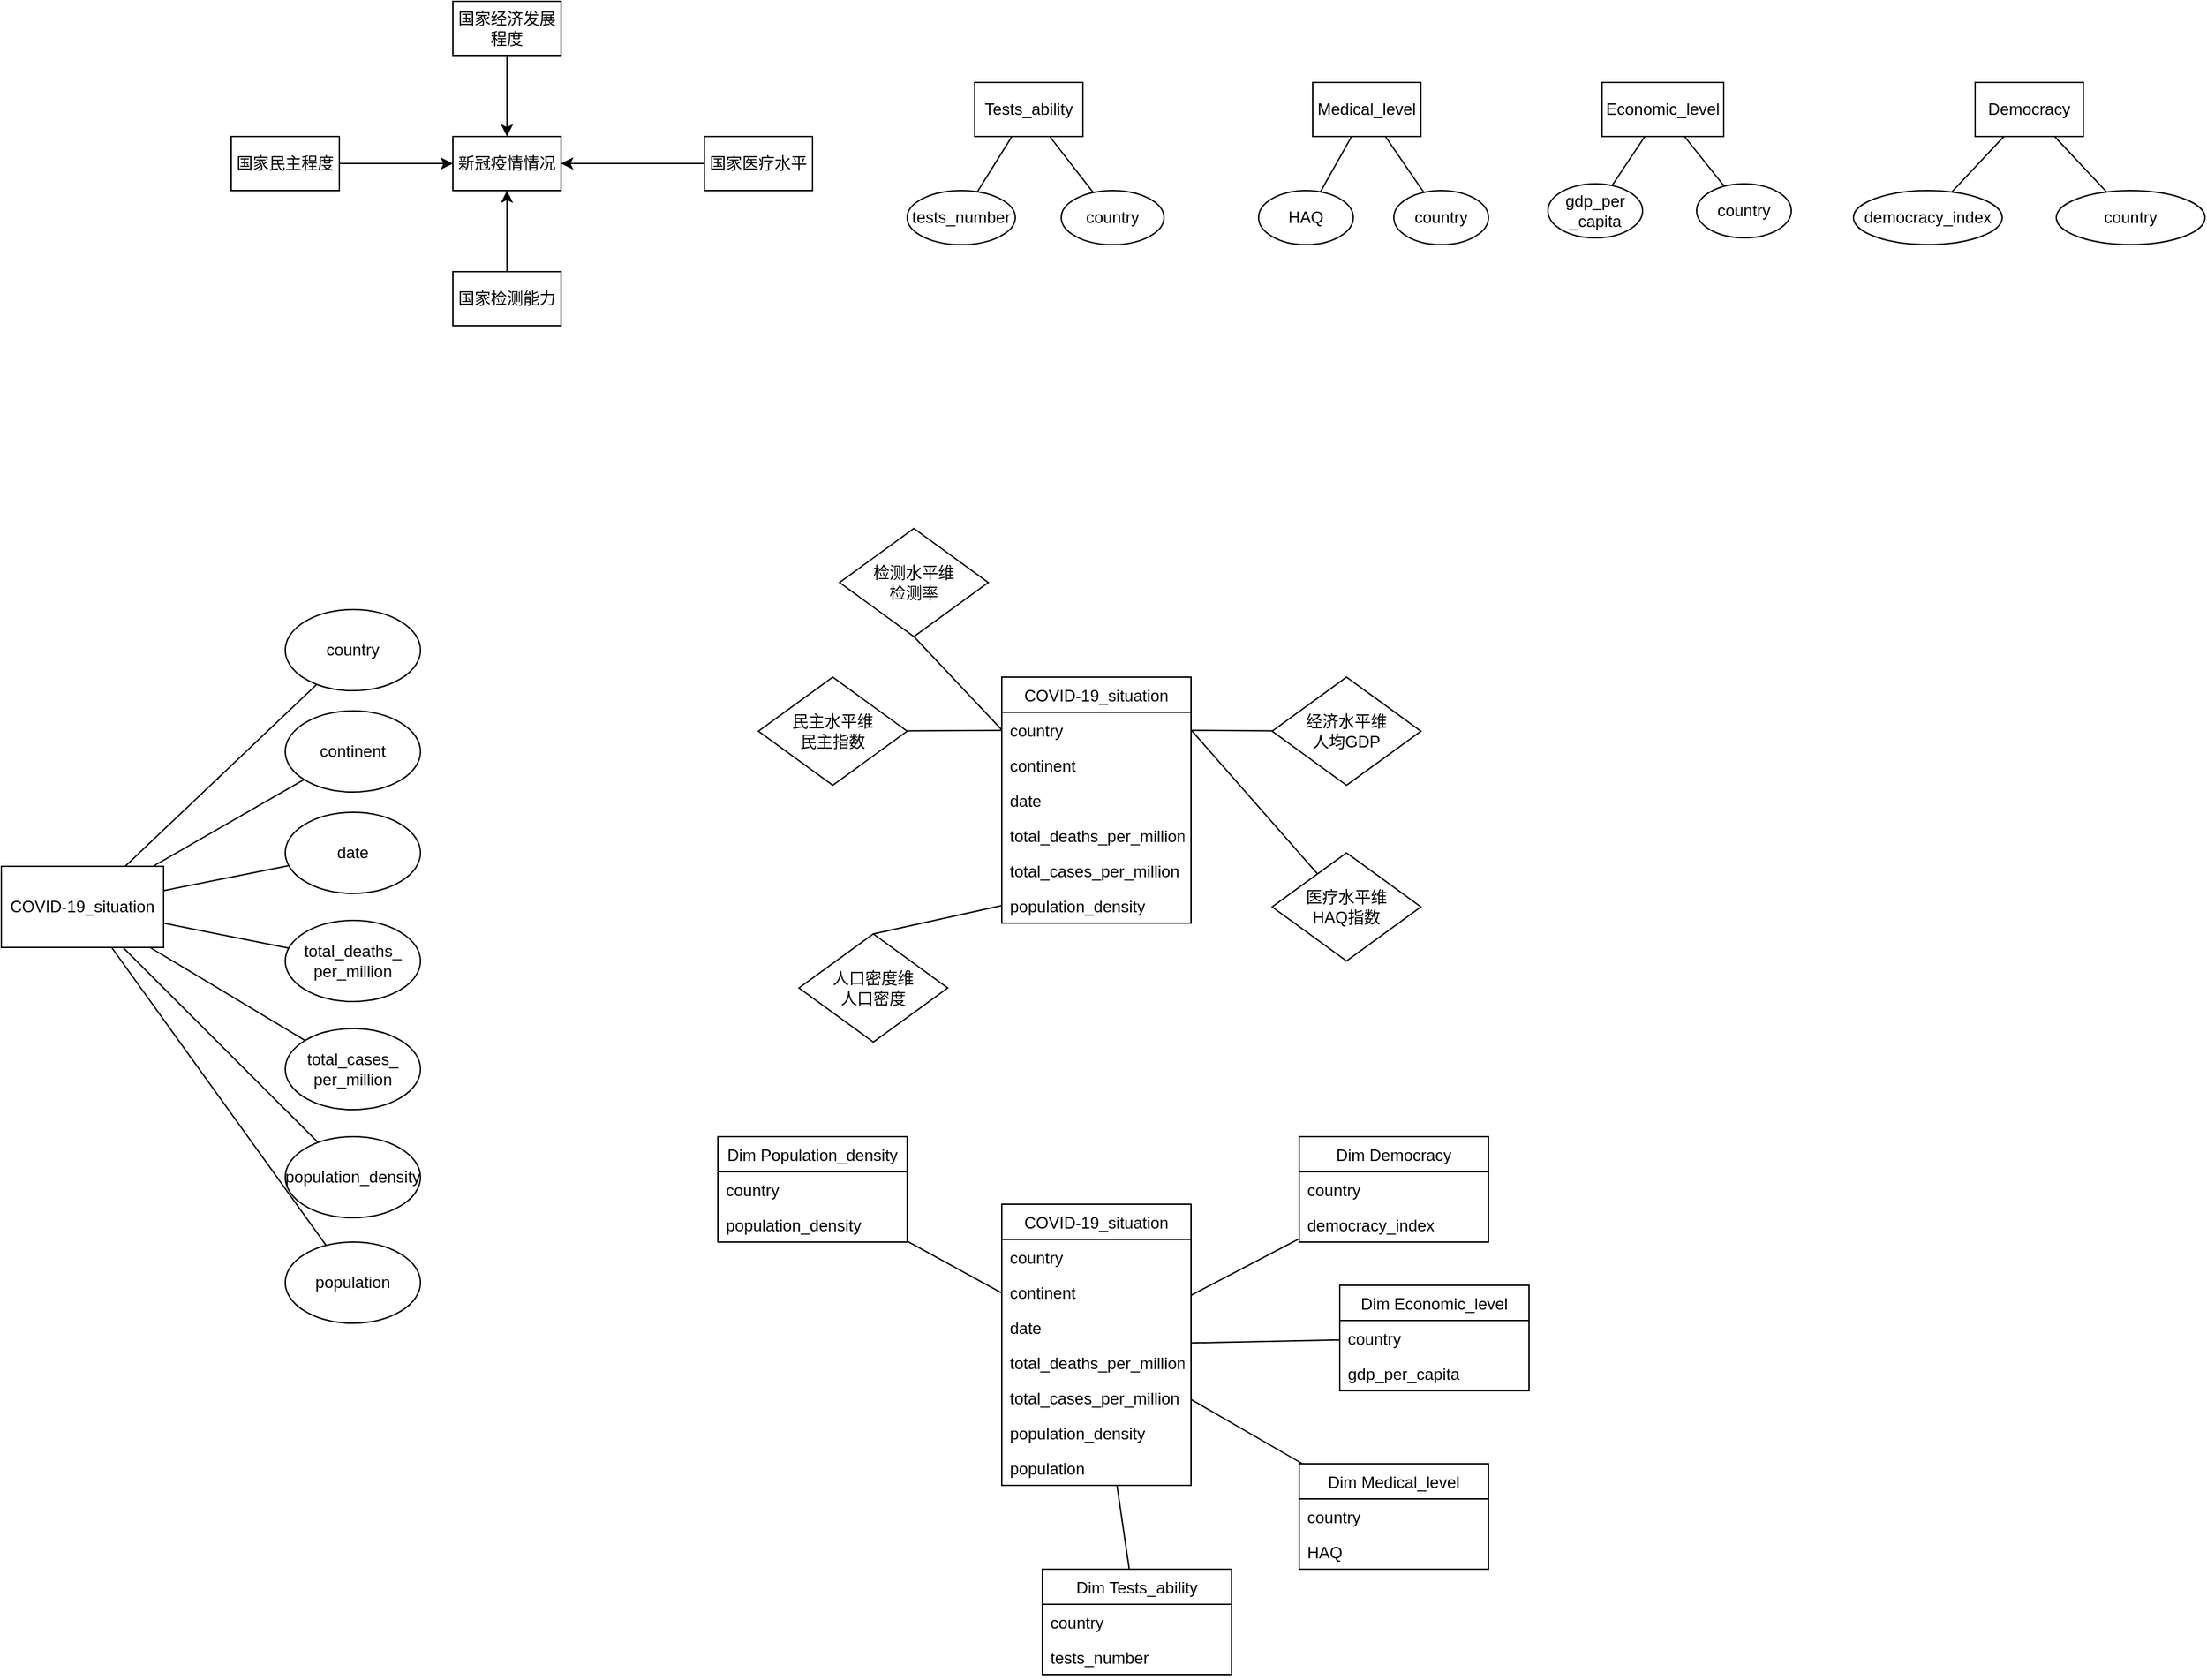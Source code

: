 <mxfile version="13.10.4" type="github">
  <diagram id="Pme9fIOPrRiLOFCRXLsO" name="Page-1">
    <mxGraphModel dx="1038" dy="587" grid="1" gridSize="10" guides="1" tooltips="1" connect="1" arrows="1" fold="1" page="1" pageScale="1" pageWidth="827" pageHeight="1169" math="0" shadow="0">
      <root>
        <mxCell id="0" />
        <mxCell id="1" parent="0" />
        <mxCell id="bKF1onNrk28GbELkqHRm-1" value="新冠疫情情况" style="rounded=0;whiteSpace=wrap;html=1;" parent="1" vertex="1">
          <mxGeometry x="374" y="130" width="80" height="40" as="geometry" />
        </mxCell>
        <mxCell id="bKF1onNrk28GbELkqHRm-8" style="edgeStyle=orthogonalEdgeStyle;rounded=0;orthogonalLoop=1;jettySize=auto;html=1;" parent="1" source="bKF1onNrk28GbELkqHRm-3" target="bKF1onNrk28GbELkqHRm-1" edge="1">
          <mxGeometry relative="1" as="geometry" />
        </mxCell>
        <mxCell id="bKF1onNrk28GbELkqHRm-3" value="国家民主程度" style="rounded=0;whiteSpace=wrap;html=1;" parent="1" vertex="1">
          <mxGeometry x="210" y="130" width="80" height="40" as="geometry" />
        </mxCell>
        <mxCell id="bKF1onNrk28GbELkqHRm-11" style="edgeStyle=orthogonalEdgeStyle;rounded=0;orthogonalLoop=1;jettySize=auto;html=1;" parent="1" source="bKF1onNrk28GbELkqHRm-4" target="bKF1onNrk28GbELkqHRm-1" edge="1">
          <mxGeometry relative="1" as="geometry" />
        </mxCell>
        <mxCell id="bKF1onNrk28GbELkqHRm-4" value="国家医疗水平" style="rounded=0;whiteSpace=wrap;html=1;" parent="1" vertex="1">
          <mxGeometry x="560" y="130" width="80" height="40" as="geometry" />
        </mxCell>
        <mxCell id="bKF1onNrk28GbELkqHRm-33" style="edgeStyle=none;rounded=0;orthogonalLoop=1;jettySize=auto;html=1;endArrow=classic;endFill=1;" parent="1" source="bKF1onNrk28GbELkqHRm-7" target="bKF1onNrk28GbELkqHRm-1" edge="1">
          <mxGeometry relative="1" as="geometry" />
        </mxCell>
        <mxCell id="bKF1onNrk28GbELkqHRm-7" value="国家检测能力" style="rounded=0;whiteSpace=wrap;html=1;" parent="1" vertex="1">
          <mxGeometry x="374" y="230" width="80" height="40" as="geometry" />
        </mxCell>
        <mxCell id="bKF1onNrk28GbELkqHRm-13" style="edgeStyle=orthogonalEdgeStyle;rounded=0;orthogonalLoop=1;jettySize=auto;html=1;" parent="1" source="bKF1onNrk28GbELkqHRm-12" target="bKF1onNrk28GbELkqHRm-1" edge="1">
          <mxGeometry relative="1" as="geometry" />
        </mxCell>
        <mxCell id="bKF1onNrk28GbELkqHRm-12" value="国家经济发展程度" style="rounded=0;whiteSpace=wrap;html=1;" parent="1" vertex="1">
          <mxGeometry x="374" y="30" width="80" height="40" as="geometry" />
        </mxCell>
        <mxCell id="bKF1onNrk28GbELkqHRm-21" style="rounded=0;orthogonalLoop=1;jettySize=auto;html=1;endArrow=none;endFill=0;" parent="1" source="bKF1onNrk28GbELkqHRm-14" target="bKF1onNrk28GbELkqHRm-16" edge="1">
          <mxGeometry relative="1" as="geometry" />
        </mxCell>
        <mxCell id="bKF1onNrk28GbELkqHRm-22" style="rounded=0;orthogonalLoop=1;jettySize=auto;html=1;endArrow=none;endFill=0;" parent="1" source="bKF1onNrk28GbELkqHRm-14" target="bKF1onNrk28GbELkqHRm-18" edge="1">
          <mxGeometry relative="1" as="geometry" />
        </mxCell>
        <mxCell id="bKF1onNrk28GbELkqHRm-14" value="Democracy" style="rounded=0;whiteSpace=wrap;html=1;" parent="1" vertex="1">
          <mxGeometry x="1500" y="90" width="80" height="40" as="geometry" />
        </mxCell>
        <mxCell id="bKF1onNrk28GbELkqHRm-16" value="country" style="ellipse;whiteSpace=wrap;html=1;" parent="1" vertex="1">
          <mxGeometry x="1560" y="170" width="110" height="40" as="geometry" />
        </mxCell>
        <mxCell id="bKF1onNrk28GbELkqHRm-18" value="democracy_index" style="ellipse;whiteSpace=wrap;html=1;" parent="1" vertex="1">
          <mxGeometry x="1410" y="170" width="110" height="40" as="geometry" />
        </mxCell>
        <mxCell id="bKF1onNrk28GbELkqHRm-26" style="edgeStyle=none;rounded=0;orthogonalLoop=1;jettySize=auto;html=1;endArrow=none;endFill=0;" parent="1" source="bKF1onNrk28GbELkqHRm-23" target="bKF1onNrk28GbELkqHRm-25" edge="1">
          <mxGeometry relative="1" as="geometry" />
        </mxCell>
        <mxCell id="bKF1onNrk28GbELkqHRm-27" style="edgeStyle=none;rounded=0;orthogonalLoop=1;jettySize=auto;html=1;endArrow=none;endFill=0;" parent="1" source="bKF1onNrk28GbELkqHRm-23" target="bKF1onNrk28GbELkqHRm-24" edge="1">
          <mxGeometry relative="1" as="geometry" />
        </mxCell>
        <mxCell id="bKF1onNrk28GbELkqHRm-23" value="Tests_ability" style="rounded=0;whiteSpace=wrap;html=1;" parent="1" vertex="1">
          <mxGeometry x="760" y="90" width="80" height="40" as="geometry" />
        </mxCell>
        <mxCell id="bKF1onNrk28GbELkqHRm-24" value="country" style="ellipse;whiteSpace=wrap;html=1;" parent="1" vertex="1">
          <mxGeometry x="824" y="170" width="76" height="40" as="geometry" />
        </mxCell>
        <mxCell id="bKF1onNrk28GbELkqHRm-25" value="tests_number" style="ellipse;whiteSpace=wrap;html=1;" parent="1" vertex="1">
          <mxGeometry x="710" y="170" width="80" height="40" as="geometry" />
        </mxCell>
        <mxCell id="bKF1onNrk28GbELkqHRm-31" style="edgeStyle=none;rounded=0;orthogonalLoop=1;jettySize=auto;html=1;endArrow=none;endFill=0;" parent="1" source="bKF1onNrk28GbELkqHRm-28" target="bKF1onNrk28GbELkqHRm-30" edge="1">
          <mxGeometry relative="1" as="geometry" />
        </mxCell>
        <mxCell id="bKF1onNrk28GbELkqHRm-32" style="edgeStyle=none;rounded=0;orthogonalLoop=1;jettySize=auto;html=1;endArrow=none;endFill=0;" parent="1" source="bKF1onNrk28GbELkqHRm-28" target="bKF1onNrk28GbELkqHRm-29" edge="1">
          <mxGeometry relative="1" as="geometry" />
        </mxCell>
        <mxCell id="bKF1onNrk28GbELkqHRm-28" value="Medical_level" style="rounded=0;whiteSpace=wrap;html=1;" parent="1" vertex="1">
          <mxGeometry x="1010" y="90" width="80" height="40" as="geometry" />
        </mxCell>
        <mxCell id="bKF1onNrk28GbELkqHRm-29" value="country" style="ellipse;whiteSpace=wrap;html=1;" parent="1" vertex="1">
          <mxGeometry x="1070" y="170" width="70" height="40" as="geometry" />
        </mxCell>
        <mxCell id="bKF1onNrk28GbELkqHRm-30" value="HAQ" style="ellipse;whiteSpace=wrap;html=1;" parent="1" vertex="1">
          <mxGeometry x="970" y="170" width="70" height="40" as="geometry" />
        </mxCell>
        <mxCell id="bKF1onNrk28GbELkqHRm-38" style="edgeStyle=none;rounded=0;orthogonalLoop=1;jettySize=auto;html=1;endArrow=none;endFill=0;" parent="1" source="bKF1onNrk28GbELkqHRm-34" target="bKF1onNrk28GbELkqHRm-36" edge="1">
          <mxGeometry relative="1" as="geometry" />
        </mxCell>
        <mxCell id="bKF1onNrk28GbELkqHRm-34" value="Economic_level" style="rounded=0;whiteSpace=wrap;html=1;" parent="1" vertex="1">
          <mxGeometry x="1224" y="90" width="90" height="40" as="geometry" />
        </mxCell>
        <mxCell id="bKF1onNrk28GbELkqHRm-37" style="edgeStyle=none;rounded=0;orthogonalLoop=1;jettySize=auto;html=1;endArrow=none;endFill=0;" parent="1" source="bKF1onNrk28GbELkqHRm-35" target="bKF1onNrk28GbELkqHRm-34" edge="1">
          <mxGeometry relative="1" as="geometry" />
        </mxCell>
        <mxCell id="bKF1onNrk28GbELkqHRm-35" value="&lt;div&gt;gdp_per&lt;/div&gt;&lt;div&gt;_capita&lt;/div&gt;" style="ellipse;whiteSpace=wrap;html=1;" parent="1" vertex="1">
          <mxGeometry x="1184" y="165" width="70" height="40" as="geometry" />
        </mxCell>
        <mxCell id="bKF1onNrk28GbELkqHRm-36" value="country" style="ellipse;whiteSpace=wrap;html=1;" parent="1" vertex="1">
          <mxGeometry x="1294" y="165" width="70" height="40" as="geometry" />
        </mxCell>
        <mxCell id="bKF1onNrk28GbELkqHRm-52" style="edgeStyle=none;rounded=0;orthogonalLoop=1;jettySize=auto;html=1;endArrow=none;endFill=0;" parent="1" source="bKF1onNrk28GbELkqHRm-43" target="bKF1onNrk28GbELkqHRm-44" edge="1">
          <mxGeometry relative="1" as="geometry" />
        </mxCell>
        <mxCell id="bKF1onNrk28GbELkqHRm-53" style="edgeStyle=none;rounded=0;orthogonalLoop=1;jettySize=auto;html=1;endArrow=none;endFill=0;" parent="1" source="bKF1onNrk28GbELkqHRm-43" target="bKF1onNrk28GbELkqHRm-49" edge="1">
          <mxGeometry relative="1" as="geometry" />
        </mxCell>
        <mxCell id="bKF1onNrk28GbELkqHRm-54" style="edgeStyle=none;rounded=0;orthogonalLoop=1;jettySize=auto;html=1;endArrow=none;endFill=0;" parent="1" source="bKF1onNrk28GbELkqHRm-43" target="bKF1onNrk28GbELkqHRm-46" edge="1">
          <mxGeometry relative="1" as="geometry" />
        </mxCell>
        <mxCell id="bKF1onNrk28GbELkqHRm-55" style="edgeStyle=none;rounded=0;orthogonalLoop=1;jettySize=auto;html=1;endArrow=none;endFill=0;" parent="1" source="bKF1onNrk28GbELkqHRm-43" target="bKF1onNrk28GbELkqHRm-47" edge="1">
          <mxGeometry relative="1" as="geometry" />
        </mxCell>
        <mxCell id="bKF1onNrk28GbELkqHRm-56" style="edgeStyle=none;rounded=0;orthogonalLoop=1;jettySize=auto;html=1;endArrow=none;endFill=0;" parent="1" source="bKF1onNrk28GbELkqHRm-43" target="bKF1onNrk28GbELkqHRm-50" edge="1">
          <mxGeometry relative="1" as="geometry" />
        </mxCell>
        <mxCell id="bKF1onNrk28GbELkqHRm-57" style="edgeStyle=none;rounded=0;orthogonalLoop=1;jettySize=auto;html=1;endArrow=none;endFill=0;" parent="1" source="bKF1onNrk28GbELkqHRm-43" target="bKF1onNrk28GbELkqHRm-51" edge="1">
          <mxGeometry relative="1" as="geometry" />
        </mxCell>
        <mxCell id="bKF1onNrk28GbELkqHRm-43" value="COVID-19_situation" style="rounded=0;whiteSpace=wrap;html=1;" parent="1" vertex="1">
          <mxGeometry x="40" y="670" width="120" height="60" as="geometry" />
        </mxCell>
        <mxCell id="bKF1onNrk28GbELkqHRm-44" value="country" style="ellipse;whiteSpace=wrap;html=1;" parent="1" vertex="1">
          <mxGeometry x="250" y="480" width="100" height="60" as="geometry" />
        </mxCell>
        <mxCell id="bKF1onNrk28GbELkqHRm-46" value="date" style="ellipse;whiteSpace=wrap;html=1;" parent="1" vertex="1">
          <mxGeometry x="250" y="630" width="100" height="60" as="geometry" />
        </mxCell>
        <mxCell id="bKF1onNrk28GbELkqHRm-47" value="&lt;div&gt;total_deaths_&lt;/div&gt;&lt;div&gt;per_million&lt;/div&gt;" style="ellipse;whiteSpace=wrap;html=1;" parent="1" vertex="1">
          <mxGeometry x="250" y="710" width="100" height="60" as="geometry" />
        </mxCell>
        <mxCell id="bKF1onNrk28GbELkqHRm-49" value="continent" style="ellipse;whiteSpace=wrap;html=1;" parent="1" vertex="1">
          <mxGeometry x="250" y="555" width="100" height="60" as="geometry" />
        </mxCell>
        <mxCell id="bKF1onNrk28GbELkqHRm-50" value="&lt;div&gt;total_cases_&lt;/div&gt;&lt;div&gt;per_million&lt;/div&gt;" style="ellipse;whiteSpace=wrap;html=1;" parent="1" vertex="1">
          <mxGeometry x="250" y="790" width="100" height="60" as="geometry" />
        </mxCell>
        <mxCell id="bKF1onNrk28GbELkqHRm-51" value="population_density" style="ellipse;whiteSpace=wrap;html=1;" parent="1" vertex="1">
          <mxGeometry x="250" y="870" width="100" height="60" as="geometry" />
        </mxCell>
        <mxCell id="bKF1onNrk28GbELkqHRm-58" value="COVID-19_situation" style="swimlane;fontStyle=0;childLayout=stackLayout;horizontal=1;startSize=26;fillColor=none;horizontalStack=0;resizeParent=1;resizeParentMax=0;resizeLast=0;collapsible=1;marginBottom=0;" parent="1" vertex="1">
          <mxGeometry x="780" y="530" width="140" height="182" as="geometry" />
        </mxCell>
        <mxCell id="bKF1onNrk28GbELkqHRm-59" value="country" style="text;strokeColor=none;fillColor=none;align=left;verticalAlign=top;spacingLeft=4;spacingRight=4;overflow=hidden;rotatable=0;points=[[0,0.5],[1,0.5]];portConstraint=eastwest;" parent="bKF1onNrk28GbELkqHRm-58" vertex="1">
          <mxGeometry y="26" width="140" height="26" as="geometry" />
        </mxCell>
        <mxCell id="bKF1onNrk28GbELkqHRm-60" value="continent" style="text;strokeColor=none;fillColor=none;align=left;verticalAlign=top;spacingLeft=4;spacingRight=4;overflow=hidden;rotatable=0;points=[[0,0.5],[1,0.5]];portConstraint=eastwest;" parent="bKF1onNrk28GbELkqHRm-58" vertex="1">
          <mxGeometry y="52" width="140" height="26" as="geometry" />
        </mxCell>
        <mxCell id="bKF1onNrk28GbELkqHRm-61" value="date" style="text;strokeColor=none;fillColor=none;align=left;verticalAlign=top;spacingLeft=4;spacingRight=4;overflow=hidden;rotatable=0;points=[[0,0.5],[1,0.5]];portConstraint=eastwest;" parent="bKF1onNrk28GbELkqHRm-58" vertex="1">
          <mxGeometry y="78" width="140" height="26" as="geometry" />
        </mxCell>
        <mxCell id="bKF1onNrk28GbELkqHRm-62" value="total_deaths_per_million" style="text;strokeColor=none;fillColor=none;align=left;verticalAlign=top;spacingLeft=4;spacingRight=4;overflow=hidden;rotatable=0;points=[[0,0.5],[1,0.5]];portConstraint=eastwest;" parent="bKF1onNrk28GbELkqHRm-58" vertex="1">
          <mxGeometry y="104" width="140" height="26" as="geometry" />
        </mxCell>
        <mxCell id="bKF1onNrk28GbELkqHRm-63" value="total_cases_per_million" style="text;strokeColor=none;fillColor=none;align=left;verticalAlign=top;spacingLeft=4;spacingRight=4;overflow=hidden;rotatable=0;points=[[0,0.5],[1,0.5]];portConstraint=eastwest;" parent="bKF1onNrk28GbELkqHRm-58" vertex="1">
          <mxGeometry y="130" width="140" height="26" as="geometry" />
        </mxCell>
        <mxCell id="bKF1onNrk28GbELkqHRm-64" value="population_density" style="text;strokeColor=none;fillColor=none;align=left;verticalAlign=top;spacingLeft=4;spacingRight=4;overflow=hidden;rotatable=0;points=[[0,0.5],[1,0.5]];portConstraint=eastwest;" parent="bKF1onNrk28GbELkqHRm-58" vertex="1">
          <mxGeometry y="156" width="140" height="26" as="geometry" />
        </mxCell>
        <mxCell id="bKF1onNrk28GbELkqHRm-74" style="edgeStyle=none;rounded=0;orthogonalLoop=1;jettySize=auto;html=1;endArrow=none;endFill=0;" parent="1" source="bKF1onNrk28GbELkqHRm-65" target="bKF1onNrk28GbELkqHRm-59" edge="1">
          <mxGeometry relative="1" as="geometry" />
        </mxCell>
        <mxCell id="bKF1onNrk28GbELkqHRm-65" value="&lt;div&gt;经济水平维&lt;/div&gt;&lt;div&gt;人均GDP&lt;br&gt;&lt;/div&gt;" style="rhombus;whiteSpace=wrap;html=1;" parent="1" vertex="1">
          <mxGeometry x="980" y="530" width="110" height="80" as="geometry" />
        </mxCell>
        <mxCell id="bKF1onNrk28GbELkqHRm-75" style="edgeStyle=none;rounded=0;orthogonalLoop=1;jettySize=auto;html=1;entryX=1;entryY=0.5;entryDx=0;entryDy=0;endArrow=none;endFill=0;" parent="1" source="bKF1onNrk28GbELkqHRm-67" target="bKF1onNrk28GbELkqHRm-59" edge="1">
          <mxGeometry relative="1" as="geometry" />
        </mxCell>
        <mxCell id="bKF1onNrk28GbELkqHRm-67" value="&lt;div&gt;医疗水平维&lt;/div&gt;&lt;div&gt;HAQ指数&lt;br&gt;&lt;/div&gt;" style="rhombus;whiteSpace=wrap;html=1;" parent="1" vertex="1">
          <mxGeometry x="980" y="660" width="110" height="80" as="geometry" />
        </mxCell>
        <mxCell id="bKF1onNrk28GbELkqHRm-71" style="edgeStyle=none;rounded=0;orthogonalLoop=1;jettySize=auto;html=1;entryX=0;entryY=0.5;entryDx=0;entryDy=0;endArrow=none;endFill=0;exitX=0.5;exitY=1;exitDx=0;exitDy=0;" parent="1" source="bKF1onNrk28GbELkqHRm-68" target="bKF1onNrk28GbELkqHRm-59" edge="1">
          <mxGeometry relative="1" as="geometry" />
        </mxCell>
        <mxCell id="bKF1onNrk28GbELkqHRm-68" value="&lt;div&gt;检测水平维&lt;/div&gt;&lt;div&gt;检测率&lt;br&gt;&lt;/div&gt;" style="rhombus;whiteSpace=wrap;html=1;" parent="1" vertex="1">
          <mxGeometry x="660" y="420" width="110" height="80" as="geometry" />
        </mxCell>
        <mxCell id="bKF1onNrk28GbELkqHRm-72" style="edgeStyle=none;rounded=0;orthogonalLoop=1;jettySize=auto;html=1;endArrow=none;endFill=0;" parent="1" source="bKF1onNrk28GbELkqHRm-69" target="bKF1onNrk28GbELkqHRm-59" edge="1">
          <mxGeometry relative="1" as="geometry" />
        </mxCell>
        <mxCell id="bKF1onNrk28GbELkqHRm-69" value="&lt;div&gt;民主水平维&lt;/div&gt;&lt;div&gt;民主指数&lt;br&gt;&lt;/div&gt;" style="rhombus;whiteSpace=wrap;html=1;" parent="1" vertex="1">
          <mxGeometry x="600" y="530" width="110" height="80" as="geometry" />
        </mxCell>
        <mxCell id="bKF1onNrk28GbELkqHRm-73" style="edgeStyle=none;rounded=0;orthogonalLoop=1;jettySize=auto;html=1;entryX=0;entryY=0.5;entryDx=0;entryDy=0;endArrow=none;endFill=0;exitX=0.5;exitY=0;exitDx=0;exitDy=0;" parent="1" source="bKF1onNrk28GbELkqHRm-70" target="bKF1onNrk28GbELkqHRm-64" edge="1">
          <mxGeometry relative="1" as="geometry" />
        </mxCell>
        <mxCell id="bKF1onNrk28GbELkqHRm-70" value="&lt;div&gt;人口密度维&lt;/div&gt;&lt;div&gt;人口密度&lt;br&gt;&lt;/div&gt;" style="rhombus;whiteSpace=wrap;html=1;" parent="1" vertex="1">
          <mxGeometry x="630" y="720" width="110" height="80" as="geometry" />
        </mxCell>
        <mxCell id="bKF1onNrk28GbELkqHRm-76" value="COVID-19_situation" style="swimlane;fontStyle=0;childLayout=stackLayout;horizontal=1;startSize=26;fillColor=none;horizontalStack=0;resizeParent=1;resizeParentMax=0;resizeLast=0;collapsible=1;marginBottom=0;" parent="1" vertex="1">
          <mxGeometry x="780" y="920" width="140" height="208" as="geometry" />
        </mxCell>
        <mxCell id="bKF1onNrk28GbELkqHRm-77" value="country" style="text;strokeColor=none;fillColor=none;align=left;verticalAlign=top;spacingLeft=4;spacingRight=4;overflow=hidden;rotatable=0;points=[[0,0.5],[1,0.5]];portConstraint=eastwest;" parent="bKF1onNrk28GbELkqHRm-76" vertex="1">
          <mxGeometry y="26" width="140" height="26" as="geometry" />
        </mxCell>
        <mxCell id="bKF1onNrk28GbELkqHRm-78" value="continent" style="text;strokeColor=none;fillColor=none;align=left;verticalAlign=top;spacingLeft=4;spacingRight=4;overflow=hidden;rotatable=0;points=[[0,0.5],[1,0.5]];portConstraint=eastwest;" parent="bKF1onNrk28GbELkqHRm-76" vertex="1">
          <mxGeometry y="52" width="140" height="26" as="geometry" />
        </mxCell>
        <mxCell id="bKF1onNrk28GbELkqHRm-79" value="date" style="text;strokeColor=none;fillColor=none;align=left;verticalAlign=top;spacingLeft=4;spacingRight=4;overflow=hidden;rotatable=0;points=[[0,0.5],[1,0.5]];portConstraint=eastwest;" parent="bKF1onNrk28GbELkqHRm-76" vertex="1">
          <mxGeometry y="78" width="140" height="26" as="geometry" />
        </mxCell>
        <mxCell id="bKF1onNrk28GbELkqHRm-80" value="total_deaths_per_million" style="text;strokeColor=none;fillColor=none;align=left;verticalAlign=top;spacingLeft=4;spacingRight=4;overflow=hidden;rotatable=0;points=[[0,0.5],[1,0.5]];portConstraint=eastwest;" parent="bKF1onNrk28GbELkqHRm-76" vertex="1">
          <mxGeometry y="104" width="140" height="26" as="geometry" />
        </mxCell>
        <mxCell id="bKF1onNrk28GbELkqHRm-81" value="total_cases_per_million" style="text;strokeColor=none;fillColor=none;align=left;verticalAlign=top;spacingLeft=4;spacingRight=4;overflow=hidden;rotatable=0;points=[[0,0.5],[1,0.5]];portConstraint=eastwest;" parent="bKF1onNrk28GbELkqHRm-76" vertex="1">
          <mxGeometry y="130" width="140" height="26" as="geometry" />
        </mxCell>
        <mxCell id="bKF1onNrk28GbELkqHRm-82" value="population_density" style="text;strokeColor=none;fillColor=none;align=left;verticalAlign=top;spacingLeft=4;spacingRight=4;overflow=hidden;rotatable=0;points=[[0,0.5],[1,0.5]];portConstraint=eastwest;" parent="bKF1onNrk28GbELkqHRm-76" vertex="1">
          <mxGeometry y="156" width="140" height="26" as="geometry" />
        </mxCell>
        <mxCell id="4q0aHh9I04TuhQpf6HFF-3" value="population" style="text;strokeColor=none;fillColor=none;align=left;verticalAlign=top;spacingLeft=4;spacingRight=4;overflow=hidden;rotatable=0;points=[[0,0.5],[1,0.5]];portConstraint=eastwest;" vertex="1" parent="bKF1onNrk28GbELkqHRm-76">
          <mxGeometry y="182" width="140" height="26" as="geometry" />
        </mxCell>
        <mxCell id="bKF1onNrk28GbELkqHRm-101" style="edgeStyle=none;rounded=0;orthogonalLoop=1;jettySize=auto;html=1;endArrow=none;endFill=0;" parent="1" source="bKF1onNrk28GbELkqHRm-96" target="bKF1onNrk28GbELkqHRm-76" edge="1">
          <mxGeometry relative="1" as="geometry" />
        </mxCell>
        <mxCell id="bKF1onNrk28GbELkqHRm-96" value="Dim Tests_ability" style="swimlane;fontStyle=0;childLayout=stackLayout;horizontal=1;startSize=26;fillColor=none;horizontalStack=0;resizeParent=1;resizeParentMax=0;resizeLast=0;collapsible=1;marginBottom=0;" parent="1" vertex="1">
          <mxGeometry x="810" y="1190" width="140" height="78" as="geometry" />
        </mxCell>
        <mxCell id="bKF1onNrk28GbELkqHRm-99" value="country" style="text;strokeColor=none;fillColor=none;align=left;verticalAlign=top;spacingLeft=4;spacingRight=4;overflow=hidden;rotatable=0;points=[[0,0.5],[1,0.5]];portConstraint=eastwest;" parent="bKF1onNrk28GbELkqHRm-96" vertex="1">
          <mxGeometry y="26" width="140" height="26" as="geometry" />
        </mxCell>
        <mxCell id="bKF1onNrk28GbELkqHRm-100" value="tests_number" style="text;strokeColor=none;fillColor=none;align=left;verticalAlign=top;spacingLeft=4;spacingRight=4;overflow=hidden;rotatable=0;points=[[0,0.5],[1,0.5]];portConstraint=eastwest;" parent="bKF1onNrk28GbELkqHRm-96" vertex="1">
          <mxGeometry y="52" width="140" height="26" as="geometry" />
        </mxCell>
        <mxCell id="bKF1onNrk28GbELkqHRm-106" style="edgeStyle=none;rounded=0;orthogonalLoop=1;jettySize=auto;html=1;endArrow=none;endFill=0;" parent="1" source="bKF1onNrk28GbELkqHRm-102" target="bKF1onNrk28GbELkqHRm-76" edge="1">
          <mxGeometry relative="1" as="geometry" />
        </mxCell>
        <mxCell id="bKF1onNrk28GbELkqHRm-102" value="Dim Medical_level" style="swimlane;fontStyle=0;childLayout=stackLayout;horizontal=1;startSize=26;fillColor=none;horizontalStack=0;resizeParent=1;resizeParentMax=0;resizeLast=0;collapsible=1;marginBottom=0;" parent="1" vertex="1">
          <mxGeometry x="1000" y="1112" width="140" height="78" as="geometry" />
        </mxCell>
        <mxCell id="bKF1onNrk28GbELkqHRm-103" value="country" style="text;strokeColor=none;fillColor=none;align=left;verticalAlign=top;spacingLeft=4;spacingRight=4;overflow=hidden;rotatable=0;points=[[0,0.5],[1,0.5]];portConstraint=eastwest;" parent="bKF1onNrk28GbELkqHRm-102" vertex="1">
          <mxGeometry y="26" width="140" height="26" as="geometry" />
        </mxCell>
        <mxCell id="bKF1onNrk28GbELkqHRm-104" value="HAQ" style="text;strokeColor=none;fillColor=none;align=left;verticalAlign=top;spacingLeft=4;spacingRight=4;overflow=hidden;rotatable=0;points=[[0,0.5],[1,0.5]];portConstraint=eastwest;" parent="bKF1onNrk28GbELkqHRm-102" vertex="1">
          <mxGeometry y="52" width="140" height="26" as="geometry" />
        </mxCell>
        <mxCell id="bKF1onNrk28GbELkqHRm-110" style="edgeStyle=none;rounded=0;orthogonalLoop=1;jettySize=auto;html=1;endArrow=none;endFill=0;" parent="1" source="bKF1onNrk28GbELkqHRm-107" target="bKF1onNrk28GbELkqHRm-76" edge="1">
          <mxGeometry relative="1" as="geometry" />
        </mxCell>
        <mxCell id="bKF1onNrk28GbELkqHRm-107" value="Dim Economic_level" style="swimlane;fontStyle=0;childLayout=stackLayout;horizontal=1;startSize=26;fillColor=none;horizontalStack=0;resizeParent=1;resizeParentMax=0;resizeLast=0;collapsible=1;marginBottom=0;" parent="1" vertex="1">
          <mxGeometry x="1030" y="980" width="140" height="78" as="geometry" />
        </mxCell>
        <mxCell id="bKF1onNrk28GbELkqHRm-108" value="country" style="text;strokeColor=none;fillColor=none;align=left;verticalAlign=top;spacingLeft=4;spacingRight=4;overflow=hidden;rotatable=0;points=[[0,0.5],[1,0.5]];portConstraint=eastwest;" parent="bKF1onNrk28GbELkqHRm-107" vertex="1">
          <mxGeometry y="26" width="140" height="26" as="geometry" />
        </mxCell>
        <mxCell id="bKF1onNrk28GbELkqHRm-109" value="gdp_per_capita" style="text;strokeColor=none;fillColor=none;align=left;verticalAlign=top;spacingLeft=4;spacingRight=4;overflow=hidden;rotatable=0;points=[[0,0.5],[1,0.5]];portConstraint=eastwest;" parent="bKF1onNrk28GbELkqHRm-107" vertex="1">
          <mxGeometry y="52" width="140" height="26" as="geometry" />
        </mxCell>
        <mxCell id="bKF1onNrk28GbELkqHRm-119" style="edgeStyle=none;rounded=0;orthogonalLoop=1;jettySize=auto;html=1;endArrow=none;endFill=0;" parent="1" source="bKF1onNrk28GbELkqHRm-111" target="bKF1onNrk28GbELkqHRm-76" edge="1">
          <mxGeometry relative="1" as="geometry" />
        </mxCell>
        <mxCell id="bKF1onNrk28GbELkqHRm-111" value="Dim Democracy" style="swimlane;fontStyle=0;childLayout=stackLayout;horizontal=1;startSize=26;fillColor=none;horizontalStack=0;resizeParent=1;resizeParentMax=0;resizeLast=0;collapsible=1;marginBottom=0;" parent="1" vertex="1">
          <mxGeometry x="1000" y="870" width="140" height="78" as="geometry" />
        </mxCell>
        <mxCell id="bKF1onNrk28GbELkqHRm-112" value="country" style="text;strokeColor=none;fillColor=none;align=left;verticalAlign=top;spacingLeft=4;spacingRight=4;overflow=hidden;rotatable=0;points=[[0,0.5],[1,0.5]];portConstraint=eastwest;" parent="bKF1onNrk28GbELkqHRm-111" vertex="1">
          <mxGeometry y="26" width="140" height="26" as="geometry" />
        </mxCell>
        <mxCell id="bKF1onNrk28GbELkqHRm-113" value="democracy_index" style="text;strokeColor=none;fillColor=none;align=left;verticalAlign=top;spacingLeft=4;spacingRight=4;overflow=hidden;rotatable=0;points=[[0,0.5],[1,0.5]];portConstraint=eastwest;" parent="bKF1onNrk28GbELkqHRm-111" vertex="1">
          <mxGeometry y="52" width="140" height="26" as="geometry" />
        </mxCell>
        <mxCell id="bKF1onNrk28GbELkqHRm-118" style="edgeStyle=none;rounded=0;orthogonalLoop=1;jettySize=auto;html=1;endArrow=none;endFill=0;" parent="1" source="bKF1onNrk28GbELkqHRm-115" target="bKF1onNrk28GbELkqHRm-76" edge="1">
          <mxGeometry relative="1" as="geometry" />
        </mxCell>
        <mxCell id="bKF1onNrk28GbELkqHRm-115" value="Dim Population_density" style="swimlane;fontStyle=0;childLayout=stackLayout;horizontal=1;startSize=26;fillColor=none;horizontalStack=0;resizeParent=1;resizeParentMax=0;resizeLast=0;collapsible=1;marginBottom=0;" parent="1" vertex="1">
          <mxGeometry x="570" y="870" width="140" height="78" as="geometry" />
        </mxCell>
        <mxCell id="bKF1onNrk28GbELkqHRm-116" value="country" style="text;strokeColor=none;fillColor=none;align=left;verticalAlign=top;spacingLeft=4;spacingRight=4;overflow=hidden;rotatable=0;points=[[0,0.5],[1,0.5]];portConstraint=eastwest;" parent="bKF1onNrk28GbELkqHRm-115" vertex="1">
          <mxGeometry y="26" width="140" height="26" as="geometry" />
        </mxCell>
        <mxCell id="bKF1onNrk28GbELkqHRm-117" value="population_density" style="text;strokeColor=none;fillColor=none;align=left;verticalAlign=top;spacingLeft=4;spacingRight=4;overflow=hidden;rotatable=0;points=[[0,0.5],[1,0.5]];portConstraint=eastwest;" parent="bKF1onNrk28GbELkqHRm-115" vertex="1">
          <mxGeometry y="52" width="140" height="26" as="geometry" />
        </mxCell>
        <mxCell id="4q0aHh9I04TuhQpf6HFF-2" style="rounded=0;orthogonalLoop=1;jettySize=auto;html=1;endArrow=none;endFill=0;" edge="1" parent="1" source="4q0aHh9I04TuhQpf6HFF-1" target="bKF1onNrk28GbELkqHRm-43">
          <mxGeometry relative="1" as="geometry" />
        </mxCell>
        <mxCell id="4q0aHh9I04TuhQpf6HFF-1" value="population" style="ellipse;whiteSpace=wrap;html=1;" vertex="1" parent="1">
          <mxGeometry x="250" y="948" width="100" height="60" as="geometry" />
        </mxCell>
      </root>
    </mxGraphModel>
  </diagram>
</mxfile>
